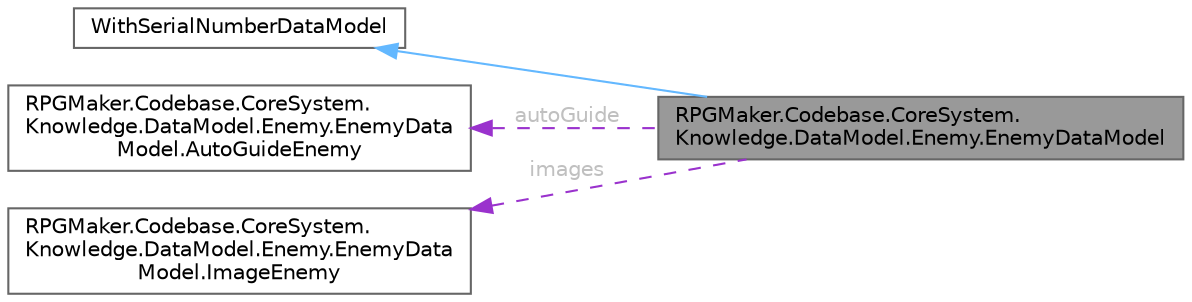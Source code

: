 digraph "RPGMaker.Codebase.CoreSystem.Knowledge.DataModel.Enemy.EnemyDataModel"
{
 // LATEX_PDF_SIZE
  bgcolor="transparent";
  edge [fontname=Helvetica,fontsize=10,labelfontname=Helvetica,labelfontsize=10];
  node [fontname=Helvetica,fontsize=10,shape=box,height=0.2,width=0.4];
  rankdir="LR";
  Node1 [id="Node000001",label="RPGMaker.Codebase.CoreSystem.\lKnowledge.DataModel.Enemy.EnemyDataModel",height=0.2,width=0.4,color="gray40", fillcolor="grey60", style="filled", fontcolor="black",tooltip="😁 敵データ・モデル"];
  Node2 -> Node1 [id="edge1_Node000001_Node000002",dir="back",color="steelblue1",style="solid",tooltip=" "];
  Node2 [id="Node000002",label="WithSerialNumberDataModel",height=0.2,width=0.4,color="gray40", fillcolor="white", style="filled",tooltip=" "];
  Node3 -> Node1 [id="edge2_Node000001_Node000003",dir="back",color="darkorchid3",style="dashed",tooltip=" ",label=" autoGuide",fontcolor="grey" ];
  Node3 [id="Node000003",label="RPGMaker.Codebase.CoreSystem.\lKnowledge.DataModel.Enemy.EnemyData\lModel.AutoGuideEnemy",height=0.2,width=0.4,color="gray40", fillcolor="white", style="filled",URL="$d2/ddd/class_r_p_g_maker_1_1_codebase_1_1_core_system_1_1_knowledge_1_1_data_model_1_1_enemy_1_1_enemy_data_model_1_1_auto_guide_enemy.html",tooltip="😁 自動ガイド敵"];
  Node4 -> Node1 [id="edge3_Node000001_Node000004",dir="back",color="darkorchid3",style="dashed",tooltip=" ",label=" images",fontcolor="grey" ];
  Node4 [id="Node000004",label="RPGMaker.Codebase.CoreSystem.\lKnowledge.DataModel.Enemy.EnemyData\lModel.ImageEnemy",height=0.2,width=0.4,color="gray40", fillcolor="white", style="filled",URL="$df/db7/class_r_p_g_maker_1_1_codebase_1_1_core_system_1_1_knowledge_1_1_data_model_1_1_enemy_1_1_enemy_data_model_1_1_image_enemy.html",tooltip="😁 画像敵"];
}
